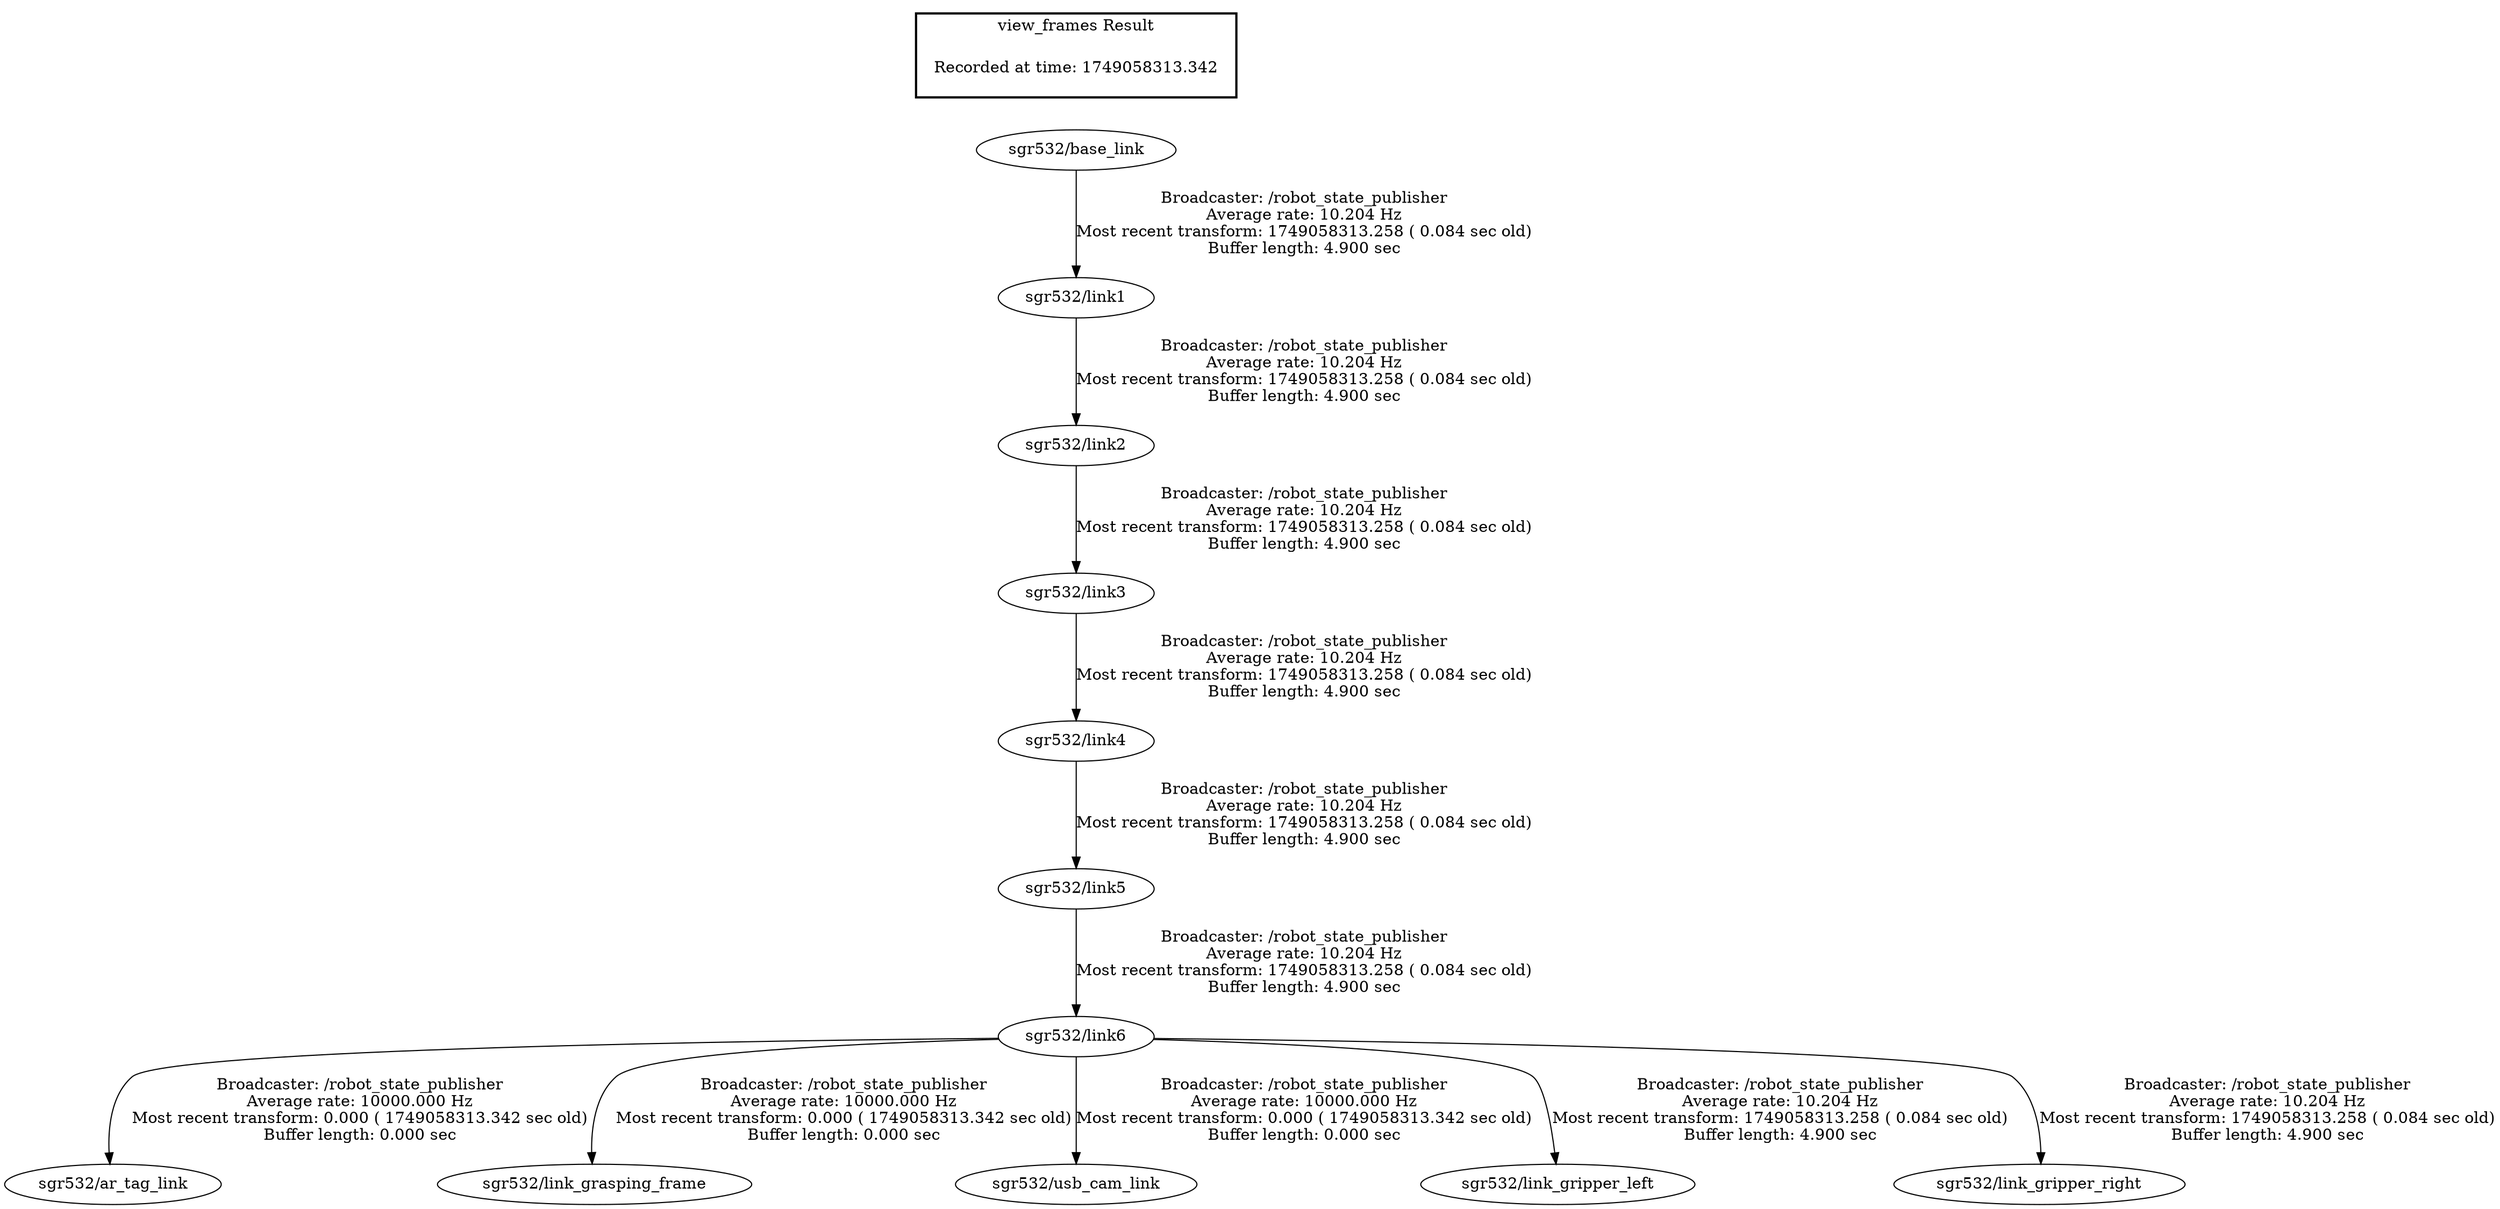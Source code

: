 digraph G {
"sgr532/link6" -> "sgr532/ar_tag_link"[label="Broadcaster: /robot_state_publisher\nAverage rate: 10000.000 Hz\nMost recent transform: 0.000 ( 1749058313.342 sec old)\nBuffer length: 0.000 sec\n"];
"sgr532/link5" -> "sgr532/link6"[label="Broadcaster: /robot_state_publisher\nAverage rate: 10.204 Hz\nMost recent transform: 1749058313.258 ( 0.084 sec old)\nBuffer length: 4.900 sec\n"];
"sgr532/link6" -> "sgr532/link_grasping_frame"[label="Broadcaster: /robot_state_publisher\nAverage rate: 10000.000 Hz\nMost recent transform: 0.000 ( 1749058313.342 sec old)\nBuffer length: 0.000 sec\n"];
"sgr532/link6" -> "sgr532/usb_cam_link"[label="Broadcaster: /robot_state_publisher\nAverage rate: 10000.000 Hz\nMost recent transform: 0.000 ( 1749058313.342 sec old)\nBuffer length: 0.000 sec\n"];
"sgr532/base_link" -> "sgr532/link1"[label="Broadcaster: /robot_state_publisher\nAverage rate: 10.204 Hz\nMost recent transform: 1749058313.258 ( 0.084 sec old)\nBuffer length: 4.900 sec\n"];
"sgr532/link1" -> "sgr532/link2"[label="Broadcaster: /robot_state_publisher\nAverage rate: 10.204 Hz\nMost recent transform: 1749058313.258 ( 0.084 sec old)\nBuffer length: 4.900 sec\n"];
"sgr532/link2" -> "sgr532/link3"[label="Broadcaster: /robot_state_publisher\nAverage rate: 10.204 Hz\nMost recent transform: 1749058313.258 ( 0.084 sec old)\nBuffer length: 4.900 sec\n"];
"sgr532/link3" -> "sgr532/link4"[label="Broadcaster: /robot_state_publisher\nAverage rate: 10.204 Hz\nMost recent transform: 1749058313.258 ( 0.084 sec old)\nBuffer length: 4.900 sec\n"];
"sgr532/link4" -> "sgr532/link5"[label="Broadcaster: /robot_state_publisher\nAverage rate: 10.204 Hz\nMost recent transform: 1749058313.258 ( 0.084 sec old)\nBuffer length: 4.900 sec\n"];
"sgr532/link6" -> "sgr532/link_gripper_left"[label="Broadcaster: /robot_state_publisher\nAverage rate: 10.204 Hz\nMost recent transform: 1749058313.258 ( 0.084 sec old)\nBuffer length: 4.900 sec\n"];
"sgr532/link6" -> "sgr532/link_gripper_right"[label="Broadcaster: /robot_state_publisher\nAverage rate: 10.204 Hz\nMost recent transform: 1749058313.258 ( 0.084 sec old)\nBuffer length: 4.900 sec\n"];
edge [style=invis];
 subgraph cluster_legend { style=bold; color=black; label ="view_frames Result";
"Recorded at time: 1749058313.342"[ shape=plaintext ] ;
 }->"sgr532/base_link";
}